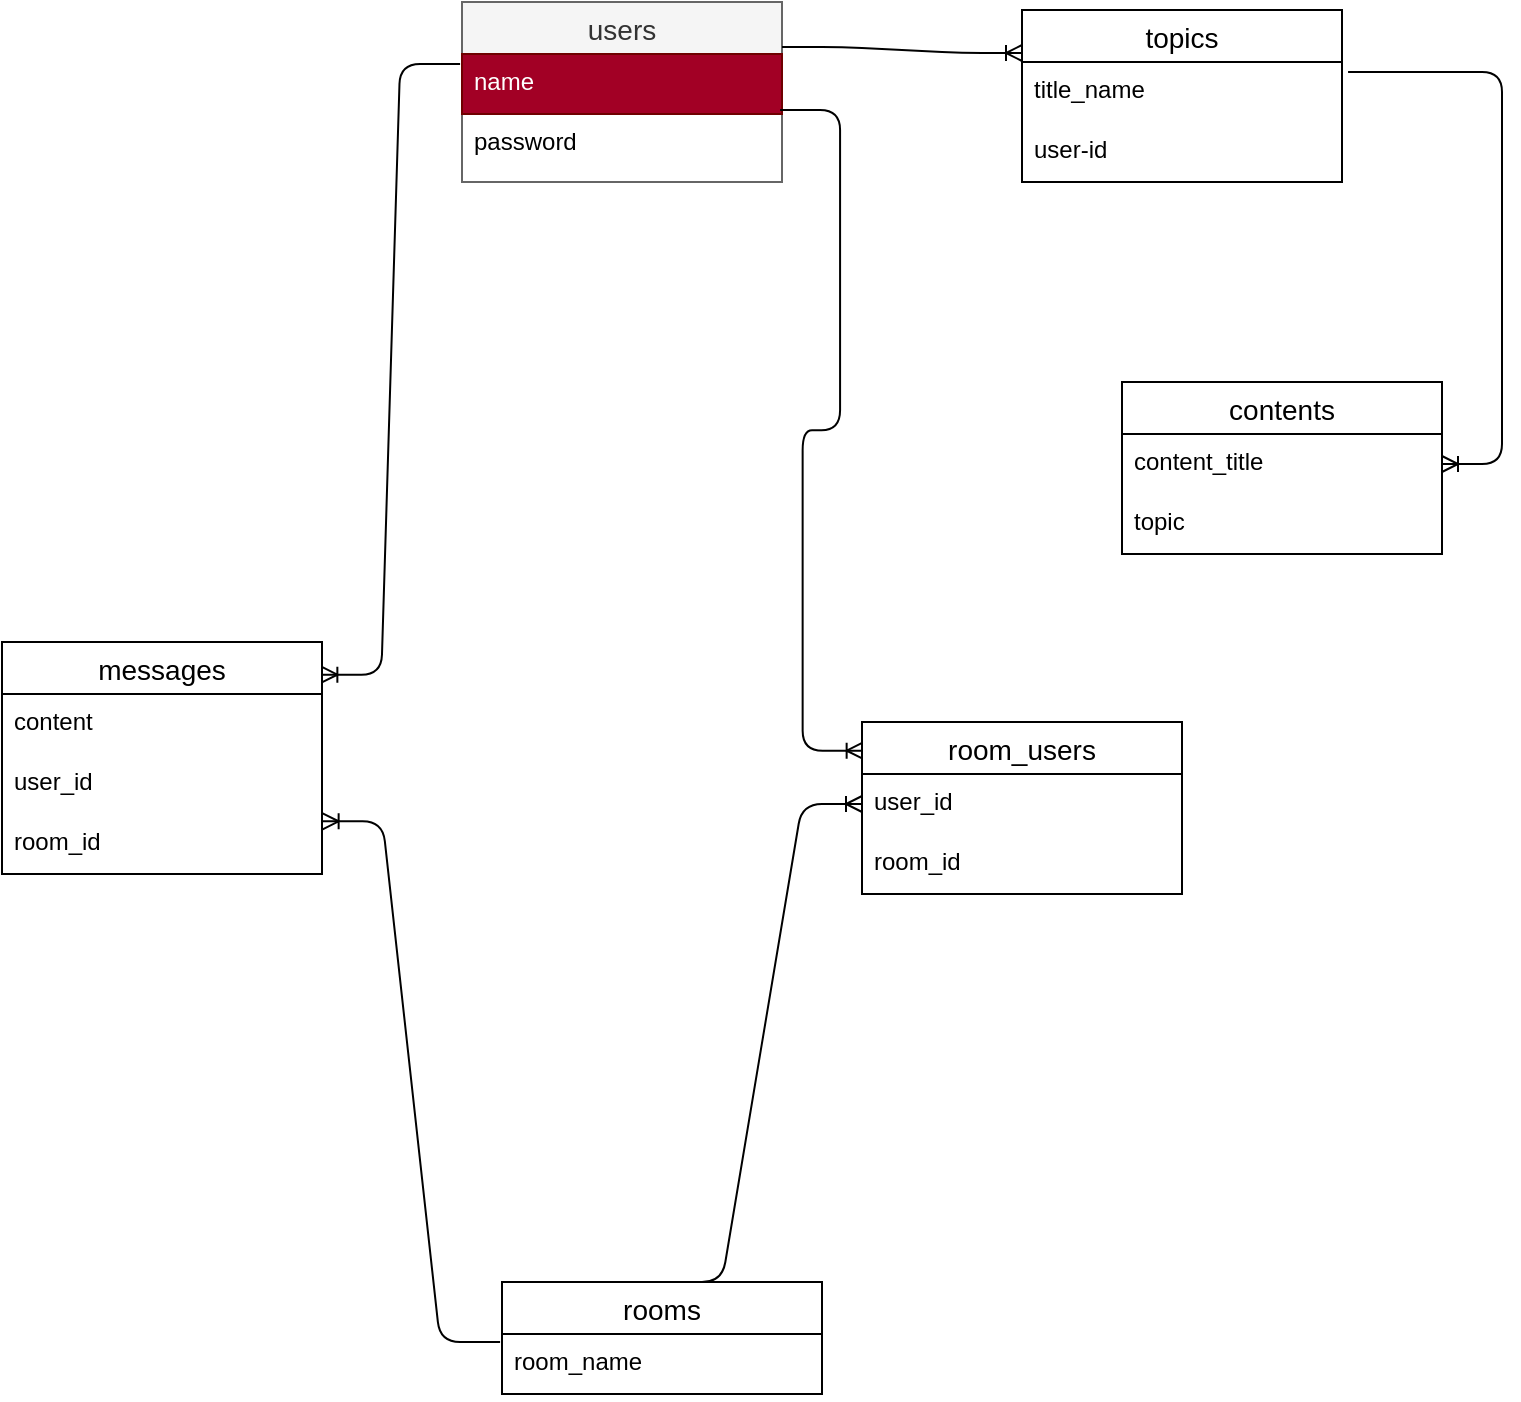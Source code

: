 <mxfile>
    <diagram id="BoU2X9IAAkEXFZKGoOsd" name="ページ1">
        <mxGraphModel dx="653" dy="598" grid="1" gridSize="10" guides="1" tooltips="1" connect="1" arrows="1" fold="1" page="1" pageScale="1" pageWidth="827" pageHeight="1169" background="none" math="0" shadow="0">
            <root>
                <mxCell id="0"/>
                <mxCell id="1" parent="0"/>
                <mxCell id="2" value="users" style="swimlane;fontStyle=0;childLayout=stackLayout;horizontal=1;startSize=26;horizontalStack=0;resizeParent=1;resizeParentMax=0;resizeLast=0;collapsible=1;marginBottom=0;align=center;fontSize=14;fillColor=#f5f5f5;fontColor=#333333;strokeColor=#666666;" parent="1" vertex="1">
                    <mxGeometry x="240" y="30" width="160" height="90" as="geometry">
                        <mxRectangle x="40" y="70" width="70" height="26" as="alternateBounds"/>
                    </mxGeometry>
                </mxCell>
                <mxCell id="3" value="name" style="text;strokeColor=#6F0000;fillColor=#a20025;spacingLeft=4;spacingRight=4;overflow=hidden;rotatable=0;points=[[0,0.5],[1,0.5]];portConstraint=eastwest;fontSize=12;fontColor=#ffffff;" parent="2" vertex="1">
                    <mxGeometry y="26" width="160" height="30" as="geometry"/>
                </mxCell>
                <mxCell id="5" value="password" style="text;strokeColor=none;fillColor=none;spacingLeft=4;spacingRight=4;overflow=hidden;rotatable=0;points=[[0,0.5],[1,0.5]];portConstraint=eastwest;fontSize=12;" parent="2" vertex="1">
                    <mxGeometry y="56" width="160" height="34" as="geometry"/>
                </mxCell>
                <mxCell id="12" value="topics" style="swimlane;fontStyle=0;childLayout=stackLayout;horizontal=1;startSize=26;horizontalStack=0;resizeParent=1;resizeParentMax=0;resizeLast=0;collapsible=1;marginBottom=0;align=center;fontSize=14;" parent="1" vertex="1">
                    <mxGeometry x="520" y="34" width="160" height="86" as="geometry"/>
                </mxCell>
                <mxCell id="14" value="title_name" style="text;strokeColor=none;fillColor=none;spacingLeft=4;spacingRight=4;overflow=hidden;rotatable=0;points=[[0,0.5],[1,0.5]];portConstraint=eastwest;fontSize=12;" parent="12" vertex="1">
                    <mxGeometry y="26" width="160" height="30" as="geometry"/>
                </mxCell>
                <mxCell id="15" value="user-id" style="text;strokeColor=none;fillColor=none;spacingLeft=4;spacingRight=4;overflow=hidden;rotatable=0;points=[[0,0.5],[1,0.5]];portConstraint=eastwest;fontSize=12;" parent="12" vertex="1">
                    <mxGeometry y="56" width="160" height="30" as="geometry"/>
                </mxCell>
                <mxCell id="22" value="contents" style="swimlane;fontStyle=0;childLayout=stackLayout;horizontal=1;startSize=26;horizontalStack=0;resizeParent=1;resizeParentMax=0;resizeLast=0;collapsible=1;marginBottom=0;align=center;fontSize=14;" parent="1" vertex="1">
                    <mxGeometry x="570" y="220" width="160" height="86" as="geometry"/>
                </mxCell>
                <mxCell id="24" value="content_title" style="text;strokeColor=none;fillColor=none;spacingLeft=4;spacingRight=4;overflow=hidden;rotatable=0;points=[[0,0.5],[1,0.5]];portConstraint=eastwest;fontSize=12;" parent="22" vertex="1">
                    <mxGeometry y="26" width="160" height="30" as="geometry"/>
                </mxCell>
                <mxCell id="86" value="topic" style="text;strokeColor=none;fillColor=none;spacingLeft=4;spacingRight=4;overflow=hidden;rotatable=0;points=[[0,0.5],[1,0.5]];portConstraint=eastwest;fontSize=12;" parent="22" vertex="1">
                    <mxGeometry y="56" width="160" height="30" as="geometry"/>
                </mxCell>
                <mxCell id="27" value="rooms" style="swimlane;fontStyle=0;childLayout=stackLayout;horizontal=1;startSize=26;horizontalStack=0;resizeParent=1;resizeParentMax=0;resizeLast=0;collapsible=1;marginBottom=0;align=center;fontSize=14;" parent="1" vertex="1">
                    <mxGeometry x="260" y="670" width="160" height="56" as="geometry"/>
                </mxCell>
                <mxCell id="28" value="room_name" style="text;strokeColor=none;fillColor=none;spacingLeft=4;spacingRight=4;overflow=hidden;rotatable=0;points=[[0,0.5],[1,0.5]];portConstraint=eastwest;fontSize=12;" parent="27" vertex="1">
                    <mxGeometry y="26" width="160" height="30" as="geometry"/>
                </mxCell>
                <mxCell id="41" value="" style="edgeStyle=entityRelationEdgeStyle;fontSize=12;html=1;endArrow=ERoneToMany;exitX=1;exitY=0.25;exitDx=0;exitDy=0;entryX=0;entryY=0.25;entryDx=0;entryDy=0;strokeWidth=1;" parent="1" source="2" target="12" edge="1">
                    <mxGeometry width="100" height="100" relative="1" as="geometry">
                        <mxPoint x="200" y="217" as="sourcePoint"/>
                        <mxPoint x="640" y="139.99" as="targetPoint"/>
                    </mxGeometry>
                </mxCell>
                <mxCell id="44" value="" style="edgeStyle=entityRelationEdgeStyle;fontSize=12;html=1;endArrow=ERoneToMany;strokeWidth=1;exitX=-0.006;exitY=0.167;exitDx=0;exitDy=0;exitPerimeter=0;entryX=0.998;entryY=0.141;entryDx=0;entryDy=0;entryPerimeter=0;" parent="1" source="3" target="73" edge="1">
                    <mxGeometry width="100" height="100" relative="1" as="geometry">
                        <mxPoint x="200" y="353" as="sourcePoint"/>
                        <mxPoint x="140" y="150" as="targetPoint"/>
                    </mxGeometry>
                </mxCell>
                <mxCell id="72" value="" style="edgeStyle=entityRelationEdgeStyle;fontSize=12;html=1;endArrow=ERoneToMany;exitX=1.019;exitY=0.167;exitDx=0;exitDy=0;exitPerimeter=0;" parent="1" source="14" target="24" edge="1">
                    <mxGeometry width="100" height="100" relative="1" as="geometry">
                        <mxPoint x="630" y="326.98" as="sourcePoint"/>
                        <mxPoint x="800" y="250" as="targetPoint"/>
                    </mxGeometry>
                </mxCell>
                <mxCell id="73" value="messages" style="swimlane;fontStyle=0;childLayout=stackLayout;horizontal=1;startSize=26;horizontalStack=0;resizeParent=1;resizeParentMax=0;resizeLast=0;collapsible=1;marginBottom=0;align=center;fontSize=14;" parent="1" vertex="1">
                    <mxGeometry x="10" y="350" width="160" height="116" as="geometry"/>
                </mxCell>
                <mxCell id="74" value="content" style="text;strokeColor=none;fillColor=none;spacingLeft=4;spacingRight=4;overflow=hidden;rotatable=0;points=[[0,0.5],[1,0.5]];portConstraint=eastwest;fontSize=12;" parent="73" vertex="1">
                    <mxGeometry y="26" width="160" height="30" as="geometry"/>
                </mxCell>
                <mxCell id="75" value="user_id" style="text;strokeColor=none;fillColor=none;spacingLeft=4;spacingRight=4;overflow=hidden;rotatable=0;points=[[0,0.5],[1,0.5]];portConstraint=eastwest;fontSize=12;" parent="73" vertex="1">
                    <mxGeometry y="56" width="160" height="30" as="geometry"/>
                </mxCell>
                <mxCell id="76" value="room_id" style="text;strokeColor=none;fillColor=none;spacingLeft=4;spacingRight=4;overflow=hidden;rotatable=0;points=[[0,0.5],[1,0.5]];portConstraint=eastwest;fontSize=12;" parent="73" vertex="1">
                    <mxGeometry y="86" width="160" height="30" as="geometry"/>
                </mxCell>
                <mxCell id="77" value="room_users" style="swimlane;fontStyle=0;childLayout=stackLayout;horizontal=1;startSize=26;horizontalStack=0;resizeParent=1;resizeParentMax=0;resizeLast=0;collapsible=1;marginBottom=0;align=center;fontSize=14;" parent="1" vertex="1">
                    <mxGeometry x="440" y="390" width="160" height="86" as="geometry"/>
                </mxCell>
                <mxCell id="80" value="user_id" style="text;strokeColor=none;fillColor=none;spacingLeft=4;spacingRight=4;overflow=hidden;rotatable=0;points=[[0,0.5],[1,0.5]];portConstraint=eastwest;fontSize=12;" parent="77" vertex="1">
                    <mxGeometry y="26" width="160" height="30" as="geometry"/>
                </mxCell>
                <mxCell id="84" value="room_id" style="text;strokeColor=none;fillColor=none;spacingLeft=4;spacingRight=4;overflow=hidden;rotatable=0;points=[[0,0.5],[1,0.5]];portConstraint=eastwest;fontSize=12;" parent="77" vertex="1">
                    <mxGeometry y="56" width="160" height="30" as="geometry"/>
                </mxCell>
                <mxCell id="81" value="" style="edgeStyle=entityRelationEdgeStyle;fontSize=12;html=1;endArrow=ERoneToMany;exitX=0.994;exitY=-0.059;exitDx=0;exitDy=0;exitPerimeter=0;entryX=0.002;entryY=0.167;entryDx=0;entryDy=0;entryPerimeter=0;" parent="1" source="5" target="77" edge="1">
                    <mxGeometry width="100" height="100" relative="1" as="geometry">
                        <mxPoint x="340" y="310" as="sourcePoint"/>
                        <mxPoint x="440" y="210" as="targetPoint"/>
                    </mxGeometry>
                </mxCell>
                <mxCell id="82" value="" style="edgeStyle=entityRelationEdgeStyle;fontSize=12;html=1;endArrow=ERoneToMany;entryX=0;entryY=0.5;entryDx=0;entryDy=0;exitX=0.5;exitY=0;exitDx=0;exitDy=0;" parent="1" source="27" target="80" edge="1">
                    <mxGeometry width="100" height="100" relative="1" as="geometry">
                        <mxPoint x="230" y="660" as="sourcePoint"/>
                        <mxPoint x="330" y="560" as="targetPoint"/>
                    </mxGeometry>
                </mxCell>
                <mxCell id="85" value="" style="edgeStyle=entityRelationEdgeStyle;fontSize=12;html=1;endArrow=ERoneToMany;entryX=1.002;entryY=0.122;entryDx=0;entryDy=0;entryPerimeter=0;exitX=-0.006;exitY=0.133;exitDx=0;exitDy=0;exitPerimeter=0;" parent="1" source="28" target="76" edge="1">
                    <mxGeometry width="100" height="100" relative="1" as="geometry">
                        <mxPoint x="190" y="590" as="sourcePoint"/>
                        <mxPoint x="290" y="490" as="targetPoint"/>
                    </mxGeometry>
                </mxCell>
            </root>
        </mxGraphModel>
    </diagram>
    <diagram id="zFn8v59EZzU8B8eJgx4a" name="ページ2">
        <mxGraphModel dx="871" dy="797" grid="1" gridSize="10" guides="1" tooltips="1" connect="1" arrows="1" fold="1" page="1" pageScale="1" pageWidth="827" pageHeight="1169" math="0" shadow="0">
            <root>
                <mxCell id="0"/>
                <mxCell id="1" parent="0"/>
                <mxCell id="LD6HXMn4eW3Vy0Qd2iAp-1" value="users" style="swimlane;fontStyle=0;childLayout=stackLayout;horizontal=1;startSize=26;horizontalStack=0;resizeParent=1;resizeParentMax=0;resizeLast=0;collapsible=1;marginBottom=0;align=center;fontSize=14;" vertex="1" parent="1">
                    <mxGeometry x="240" y="30" width="160" height="90" as="geometry">
                        <mxRectangle x="40" y="70" width="70" height="26" as="alternateBounds"/>
                    </mxGeometry>
                </mxCell>
                <mxCell id="LD6HXMn4eW3Vy0Qd2iAp-2" value="name" style="text;spacingLeft=4;spacingRight=4;overflow=hidden;rotatable=0;points=[[0,0.5],[1,0.5]];portConstraint=eastwest;fontSize=12;" vertex="1" parent="LD6HXMn4eW3Vy0Qd2iAp-1">
                    <mxGeometry y="26" width="160" height="30" as="geometry"/>
                </mxCell>
                <mxCell id="LD6HXMn4eW3Vy0Qd2iAp-3" value="password" style="text;strokeColor=none;fillColor=none;spacingLeft=4;spacingRight=4;overflow=hidden;rotatable=0;points=[[0,0.5],[1,0.5]];portConstraint=eastwest;fontSize=12;" vertex="1" parent="LD6HXMn4eW3Vy0Qd2iAp-1">
                    <mxGeometry y="56" width="160" height="34" as="geometry"/>
                </mxCell>
                <mxCell id="LD6HXMn4eW3Vy0Qd2iAp-4" value="topics" style="swimlane;fontStyle=0;childLayout=stackLayout;horizontal=1;startSize=26;horizontalStack=0;resizeParent=1;resizeParentMax=0;resizeLast=0;collapsible=1;marginBottom=0;align=center;fontSize=14;" vertex="1" parent="1">
                    <mxGeometry x="520" y="34" width="160" height="86" as="geometry"/>
                </mxCell>
                <mxCell id="LD6HXMn4eW3Vy0Qd2iAp-5" value="title_name" style="text;strokeColor=none;fillColor=none;spacingLeft=4;spacingRight=4;overflow=hidden;rotatable=0;points=[[0,0.5],[1,0.5]];portConstraint=eastwest;fontSize=12;" vertex="1" parent="LD6HXMn4eW3Vy0Qd2iAp-4">
                    <mxGeometry y="26" width="160" height="30" as="geometry"/>
                </mxCell>
                <mxCell id="LD6HXMn4eW3Vy0Qd2iAp-6" value="user-id" style="text;strokeColor=none;fillColor=none;spacingLeft=4;spacingRight=4;overflow=hidden;rotatable=0;points=[[0,0.5],[1,0.5]];portConstraint=eastwest;fontSize=12;" vertex="1" parent="LD6HXMn4eW3Vy0Qd2iAp-4">
                    <mxGeometry y="56" width="160" height="30" as="geometry"/>
                </mxCell>
                <mxCell id="LD6HXMn4eW3Vy0Qd2iAp-7" value="contents" style="swimlane;fontStyle=0;childLayout=stackLayout;horizontal=1;startSize=26;horizontalStack=0;resizeParent=1;resizeParentMax=0;resizeLast=0;collapsible=1;marginBottom=0;align=center;fontSize=14;" vertex="1" parent="1">
                    <mxGeometry x="570" y="220" width="160" height="86" as="geometry"/>
                </mxCell>
                <mxCell id="LD6HXMn4eW3Vy0Qd2iAp-8" value="content_title" style="text;strokeColor=none;fillColor=none;spacingLeft=4;spacingRight=4;overflow=hidden;rotatable=0;points=[[0,0.5],[1,0.5]];portConstraint=eastwest;fontSize=12;" vertex="1" parent="LD6HXMn4eW3Vy0Qd2iAp-7">
                    <mxGeometry y="26" width="160" height="30" as="geometry"/>
                </mxCell>
                <mxCell id="LD6HXMn4eW3Vy0Qd2iAp-9" value="topic" style="text;strokeColor=none;fillColor=none;spacingLeft=4;spacingRight=4;overflow=hidden;rotatable=0;points=[[0,0.5],[1,0.5]];portConstraint=eastwest;fontSize=12;" vertex="1" parent="LD6HXMn4eW3Vy0Qd2iAp-7">
                    <mxGeometry y="56" width="160" height="30" as="geometry"/>
                </mxCell>
                <mxCell id="LD6HXMn4eW3Vy0Qd2iAp-10" value="rooms" style="swimlane;fontStyle=0;childLayout=stackLayout;horizontal=1;startSize=26;horizontalStack=0;resizeParent=1;resizeParentMax=0;resizeLast=0;collapsible=1;marginBottom=0;align=center;fontSize=14;" vertex="1" parent="1">
                    <mxGeometry x="260" y="670" width="160" height="56" as="geometry"/>
                </mxCell>
                <mxCell id="LD6HXMn4eW3Vy0Qd2iAp-11" value="room_name" style="text;strokeColor=none;fillColor=none;spacingLeft=4;spacingRight=4;overflow=hidden;rotatable=0;points=[[0,0.5],[1,0.5]];portConstraint=eastwest;fontSize=12;" vertex="1" parent="LD6HXMn4eW3Vy0Qd2iAp-10">
                    <mxGeometry y="26" width="160" height="30" as="geometry"/>
                </mxCell>
                <mxCell id="LD6HXMn4eW3Vy0Qd2iAp-12" value="" style="edgeStyle=entityRelationEdgeStyle;fontSize=12;html=1;endArrow=ERoneToMany;exitX=1;exitY=0.25;exitDx=0;exitDy=0;entryX=0;entryY=0.25;entryDx=0;entryDy=0;strokeWidth=1;" edge="1" parent="1" source="LD6HXMn4eW3Vy0Qd2iAp-1" target="LD6HXMn4eW3Vy0Qd2iAp-4">
                    <mxGeometry width="100" height="100" relative="1" as="geometry">
                        <mxPoint x="200" y="217" as="sourcePoint"/>
                        <mxPoint x="640" y="139.99" as="targetPoint"/>
                    </mxGeometry>
                </mxCell>
                <mxCell id="LD6HXMn4eW3Vy0Qd2iAp-13" value="" style="edgeStyle=entityRelationEdgeStyle;fontSize=12;html=1;endArrow=ERoneToMany;strokeWidth=1;exitX=-0.006;exitY=0.167;exitDx=0;exitDy=0;exitPerimeter=0;entryX=0.998;entryY=0.141;entryDx=0;entryDy=0;entryPerimeter=0;" edge="1" parent="1" source="LD6HXMn4eW3Vy0Qd2iAp-2" target="LD6HXMn4eW3Vy0Qd2iAp-15">
                    <mxGeometry width="100" height="100" relative="1" as="geometry">
                        <mxPoint x="200" y="353" as="sourcePoint"/>
                        <mxPoint x="140" y="150" as="targetPoint"/>
                    </mxGeometry>
                </mxCell>
                <mxCell id="LD6HXMn4eW3Vy0Qd2iAp-14" value="" style="edgeStyle=entityRelationEdgeStyle;fontSize=12;html=1;endArrow=ERoneToMany;exitX=1.019;exitY=0.167;exitDx=0;exitDy=0;exitPerimeter=0;" edge="1" parent="1" source="LD6HXMn4eW3Vy0Qd2iAp-5" target="LD6HXMn4eW3Vy0Qd2iAp-8">
                    <mxGeometry width="100" height="100" relative="1" as="geometry">
                        <mxPoint x="630" y="326.98" as="sourcePoint"/>
                        <mxPoint x="800" y="250" as="targetPoint"/>
                    </mxGeometry>
                </mxCell>
                <mxCell id="LD6HXMn4eW3Vy0Qd2iAp-15" value="messages" style="swimlane;fontStyle=0;childLayout=stackLayout;horizontal=1;startSize=26;horizontalStack=0;resizeParent=1;resizeParentMax=0;resizeLast=0;collapsible=1;marginBottom=0;align=center;fontSize=14;" vertex="1" parent="1">
                    <mxGeometry x="10" y="350" width="160" height="116" as="geometry"/>
                </mxCell>
                <mxCell id="LD6HXMn4eW3Vy0Qd2iAp-16" value="content" style="text;strokeColor=none;fillColor=none;spacingLeft=4;spacingRight=4;overflow=hidden;rotatable=0;points=[[0,0.5],[1,0.5]];portConstraint=eastwest;fontSize=12;" vertex="1" parent="LD6HXMn4eW3Vy0Qd2iAp-15">
                    <mxGeometry y="26" width="160" height="30" as="geometry"/>
                </mxCell>
                <mxCell id="LD6HXMn4eW3Vy0Qd2iAp-17" value="user_id" style="text;strokeColor=none;fillColor=none;spacingLeft=4;spacingRight=4;overflow=hidden;rotatable=0;points=[[0,0.5],[1,0.5]];portConstraint=eastwest;fontSize=12;" vertex="1" parent="LD6HXMn4eW3Vy0Qd2iAp-15">
                    <mxGeometry y="56" width="160" height="30" as="geometry"/>
                </mxCell>
                <mxCell id="LD6HXMn4eW3Vy0Qd2iAp-18" value="room_id" style="text;strokeColor=none;fillColor=none;spacingLeft=4;spacingRight=4;overflow=hidden;rotatable=0;points=[[0,0.5],[1,0.5]];portConstraint=eastwest;fontSize=12;" vertex="1" parent="LD6HXMn4eW3Vy0Qd2iAp-15">
                    <mxGeometry y="86" width="160" height="30" as="geometry"/>
                </mxCell>
                <mxCell id="LD6HXMn4eW3Vy0Qd2iAp-19" value="room_users" style="swimlane;fontStyle=0;childLayout=stackLayout;horizontal=1;startSize=26;horizontalStack=0;resizeParent=1;resizeParentMax=0;resizeLast=0;collapsible=1;marginBottom=0;align=center;fontSize=14;" vertex="1" parent="1">
                    <mxGeometry x="440" y="390" width="160" height="86" as="geometry"/>
                </mxCell>
                <mxCell id="LD6HXMn4eW3Vy0Qd2iAp-20" value="user_id" style="text;strokeColor=none;fillColor=none;spacingLeft=4;spacingRight=4;overflow=hidden;rotatable=0;points=[[0,0.5],[1,0.5]];portConstraint=eastwest;fontSize=12;" vertex="1" parent="LD6HXMn4eW3Vy0Qd2iAp-19">
                    <mxGeometry y="26" width="160" height="30" as="geometry"/>
                </mxCell>
                <mxCell id="LD6HXMn4eW3Vy0Qd2iAp-21" value="room_id" style="text;strokeColor=none;fillColor=none;spacingLeft=4;spacingRight=4;overflow=hidden;rotatable=0;points=[[0,0.5],[1,0.5]];portConstraint=eastwest;fontSize=12;" vertex="1" parent="LD6HXMn4eW3Vy0Qd2iAp-19">
                    <mxGeometry y="56" width="160" height="30" as="geometry"/>
                </mxCell>
                <mxCell id="LD6HXMn4eW3Vy0Qd2iAp-22" value="" style="edgeStyle=entityRelationEdgeStyle;fontSize=12;html=1;endArrow=ERoneToMany;exitX=0.994;exitY=-0.059;exitDx=0;exitDy=0;exitPerimeter=0;entryX=0.002;entryY=0.167;entryDx=0;entryDy=0;entryPerimeter=0;" edge="1" parent="1" source="LD6HXMn4eW3Vy0Qd2iAp-3" target="LD6HXMn4eW3Vy0Qd2iAp-19">
                    <mxGeometry width="100" height="100" relative="1" as="geometry">
                        <mxPoint x="340" y="310" as="sourcePoint"/>
                        <mxPoint x="440" y="210" as="targetPoint"/>
                    </mxGeometry>
                </mxCell>
                <mxCell id="LD6HXMn4eW3Vy0Qd2iAp-23" value="" style="edgeStyle=entityRelationEdgeStyle;fontSize=12;html=1;endArrow=ERoneToMany;entryX=0;entryY=0.5;entryDx=0;entryDy=0;exitX=0.5;exitY=0;exitDx=0;exitDy=0;" edge="1" parent="1" source="LD6HXMn4eW3Vy0Qd2iAp-10" target="LD6HXMn4eW3Vy0Qd2iAp-20">
                    <mxGeometry width="100" height="100" relative="1" as="geometry">
                        <mxPoint x="230" y="660" as="sourcePoint"/>
                        <mxPoint x="330" y="560" as="targetPoint"/>
                    </mxGeometry>
                </mxCell>
                <mxCell id="LD6HXMn4eW3Vy0Qd2iAp-24" value="" style="edgeStyle=entityRelationEdgeStyle;fontSize=12;html=1;endArrow=ERoneToMany;entryX=1.002;entryY=0.122;entryDx=0;entryDy=0;entryPerimeter=0;exitX=-0.006;exitY=0.133;exitDx=0;exitDy=0;exitPerimeter=0;" edge="1" parent="1" source="LD6HXMn4eW3Vy0Qd2iAp-11" target="LD6HXMn4eW3Vy0Qd2iAp-18">
                    <mxGeometry width="100" height="100" relative="1" as="geometry">
                        <mxPoint x="190" y="590" as="sourcePoint"/>
                        <mxPoint x="290" y="490" as="targetPoint"/>
                    </mxGeometry>
                </mxCell>
            </root>
        </mxGraphModel>
    </diagram>
</mxfile>
